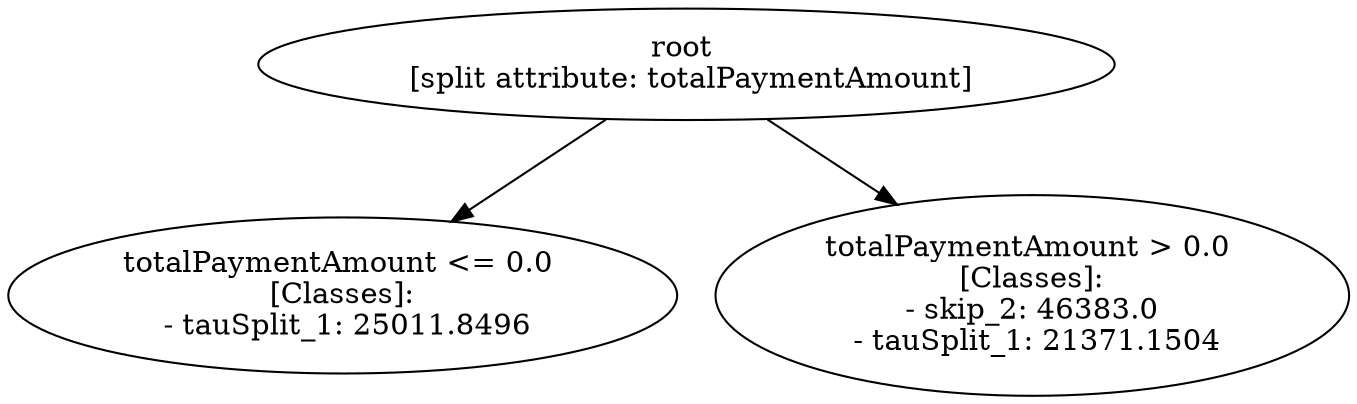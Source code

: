 // Road_Traffic_Fine_Management_Process-p_2-5
digraph "Road_Traffic_Fine_Management_Process-p_2-5" {
	"17ce088a-28bd-45a0-8e28-41c6d0c9d7b7" [label="root 
 [split attribute: totalPaymentAmount]"]
	"83a26130-7b23-4bba-b303-ba63a9acff81" [label="totalPaymentAmount <= 0.0 
 [Classes]: 
 - tauSplit_1: 25011.8496"]
	"17ce088a-28bd-45a0-8e28-41c6d0c9d7b7" -> "83a26130-7b23-4bba-b303-ba63a9acff81"
	"146c5f11-b8a7-45b6-a1e6-093804653726" [label="totalPaymentAmount > 0.0 
 [Classes]: 
 - skip_2: 46383.0 
 - tauSplit_1: 21371.1504"]
	"17ce088a-28bd-45a0-8e28-41c6d0c9d7b7" -> "146c5f11-b8a7-45b6-a1e6-093804653726"
}
